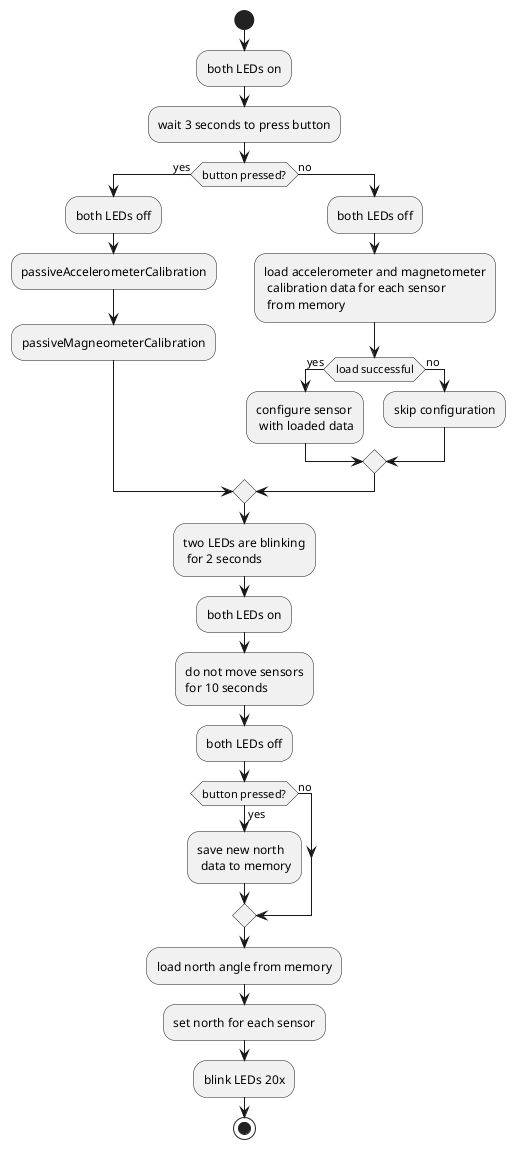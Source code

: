 @startuml

start

:both LEDs on;

:wait 3 seconds to press button;

if (button pressed?) then (yes)
  :both LEDs off;

  :passiveAccelerometerCalibration;

  :passiveMagneometerCalibration;

else (no)
  :both LEDs off;

  :load accelerometer and magnetometer
   calibration data for each sensor
   from memory;

  if (load successful) then (yes)
    :configure sensor
     with loaded data;
  else (no)
    :skip configuration;
  endif

endif

:two LEDs are blinking
 for 2 seconds;

:both LEDs on;

:do not move sensors
for 10 seconds;

:both LEDs off;

if (button pressed?) then (yes)
  :save new north
   data to memory;
else (no)

endif

:load north angle from memory;

:set north for each sensor;

:blink LEDs 20x;

stop

@enduml
